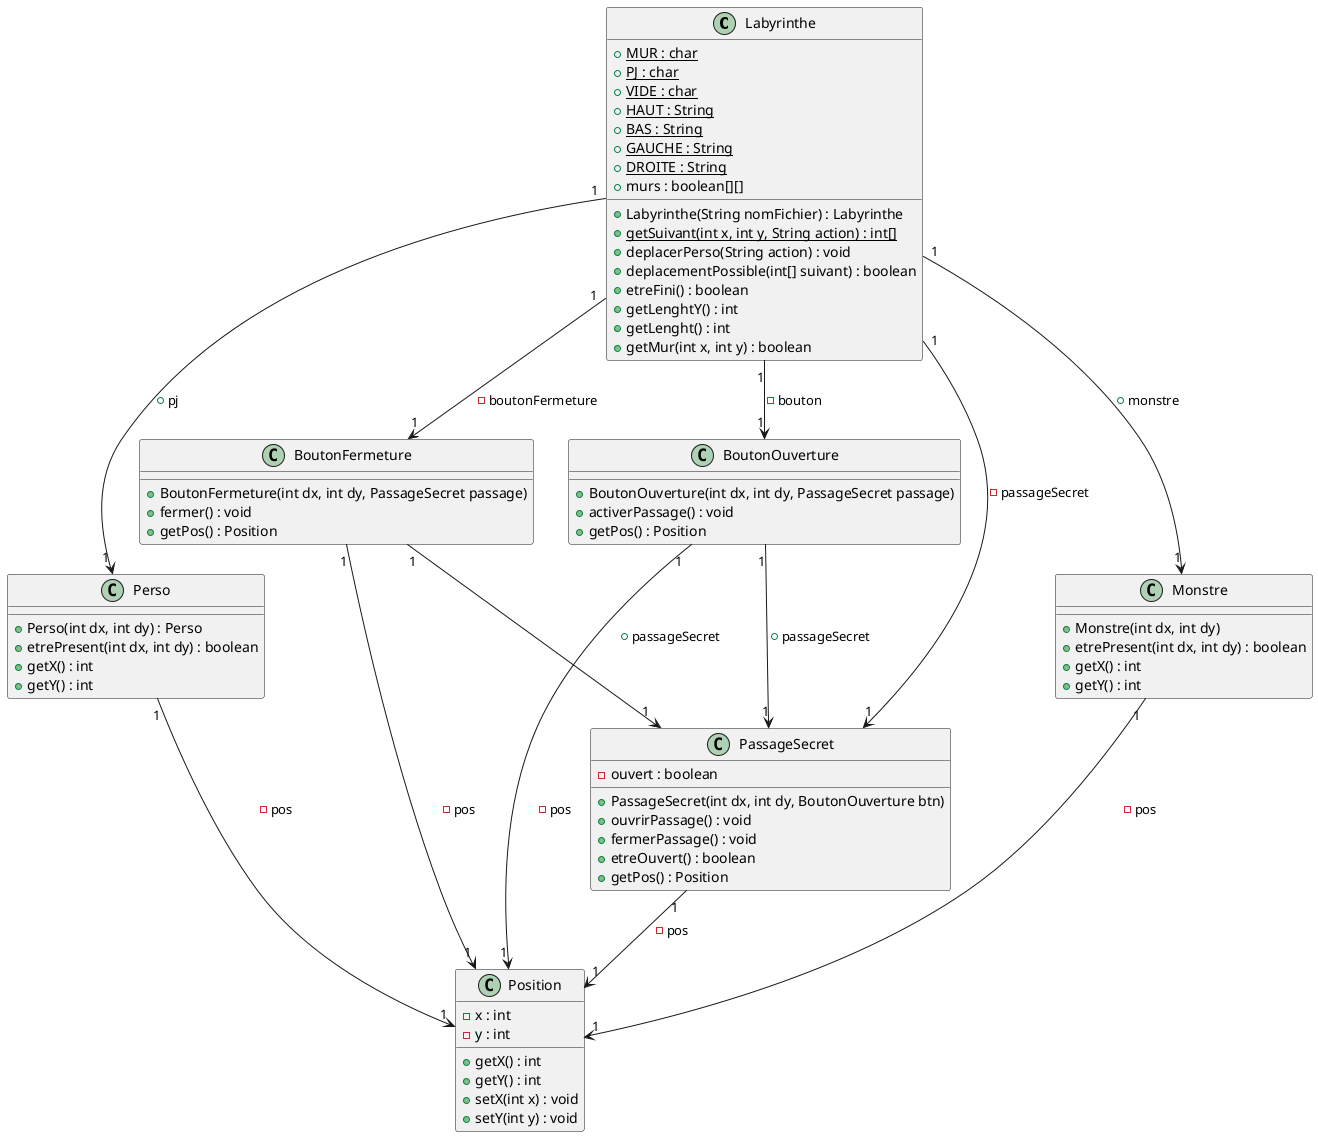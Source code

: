 @startuml

class Labyrinthe{
    {static} +MUR : char
    {static} +PJ : char
    {static} +VIDE : char
    {static} +HAUT : String
    {static} +BAS : String
    {static} +GAUCHE : String
    {static} +DROITE : String
    +murs : boolean[][]

    +Labyrinthe(String nomFichier) : Labyrinthe
    {static}+getSuivant(int x, int y, String action) : int[]
    +deplacerPerso(String action) : void
    +deplacementPossible(int[] suivant) : boolean
    +etreFini() : boolean
    +getLenghtY() : int
    +getLenght() : int
    +getMur(int x, int y) : boolean


}
class Perso {
    +Perso(int dx, int dy) : Perso
    +etrePresent(int dx, int dy) : boolean
    +getX() : int
    +getY() : int
}

class PassageSecret {
    -ouvert : boolean
    +PassageSecret(int dx, int dy, BoutonOuverture btn)
    +ouvrirPassage() : void
    +fermerPassage() : void
    +etreOuvert() : boolean
    +getPos() : Position
}

class BoutonOuverture {
    +BoutonOuverture(int dx, int dy, PassageSecret passage)
    +activerPassage() : void
    +getPos() : Position
}

class BoutonFermeture {
    +BoutonFermeture(int dx, int dy, PassageSecret passage)
    +fermer() : void
    +getPos() : Position
}

class Position {
    -x : int
    -y : int
    +getX() : int
    +getY() : int
    +setX(int x) : void
    +setY(int y) : void
}

class Monstre{
    +Monstre(int dx, int dy)
    +etrePresent(int dx, int dy) : boolean
    +getX() : int
    +getY() : int
}

Labyrinthe "1"-->"1" Perso : +pj
Labyrinthe "1"-->"1" Monstre : +monstre
Labyrinthe "1"-->"1" PassageSecret : -passageSecret
Labyrinthe "1"-->"1" BoutonOuverture : -bouton
Labyrinthe "1"-->"1" BoutonFermeture : -boutonFermeture
BoutonOuverture "1"-->"1" PassageSecret : +passageSecret
BoutonFermeture "1"-->"1" PassageSecret : +passageSecret
BoutonFermeture "1"-->"1" Position : -pos
Perso "1"-->"1" Position : -pos
Monstre "1"-->"1" Position : -pos
PassageSecret "1"-->"1" Position : -pos
BoutonOuverture "1"-->"1" Position : -pos


@enduml